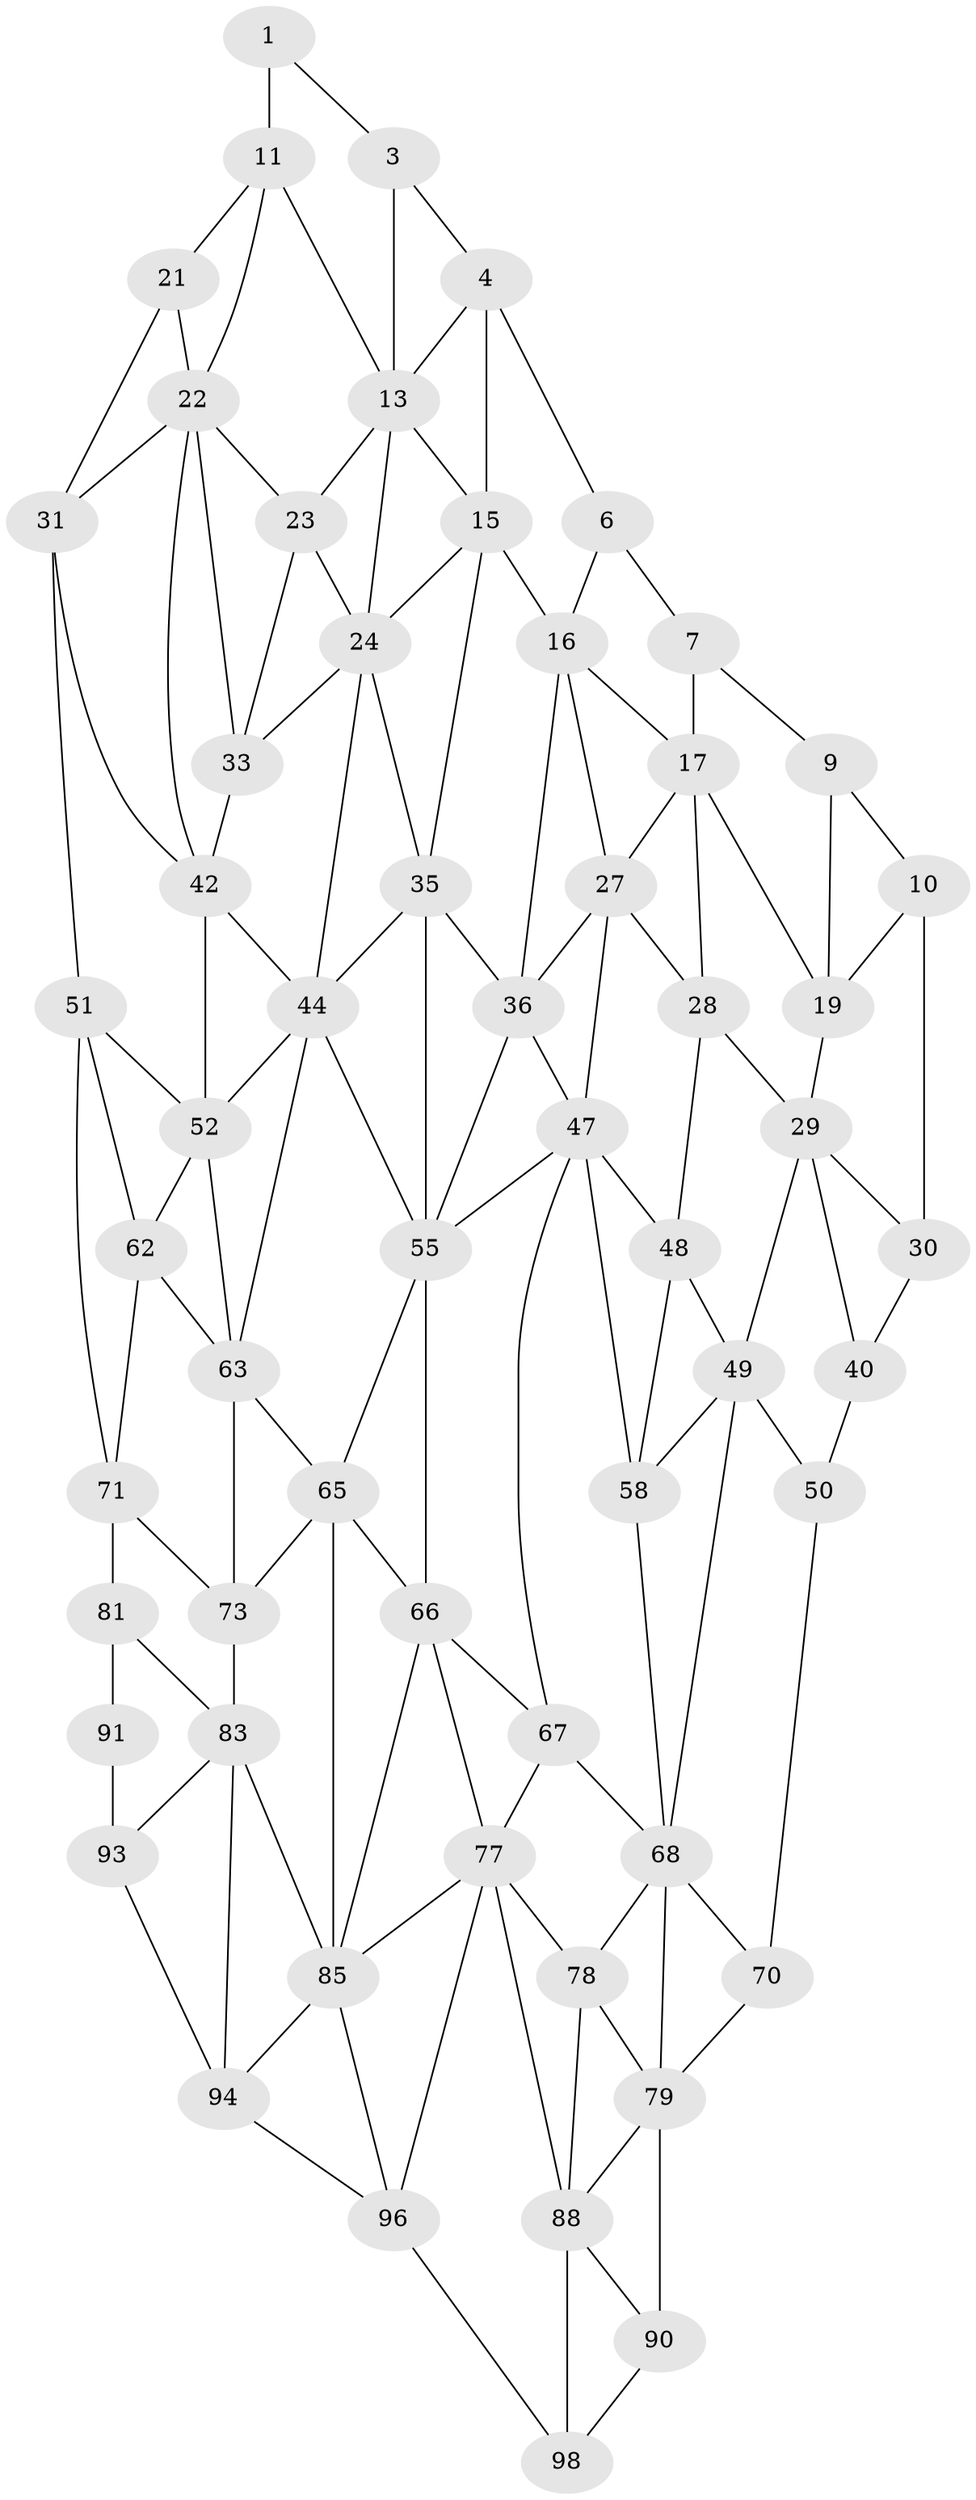 // original degree distribution, {2: 0.04, 3: 0.32, 4: 0.64}
// Generated by graph-tools (version 1.1) at 2025/11/02/21/25 10:11:12]
// undirected, 58 vertices, 124 edges
graph export_dot {
graph [start="1"]
  node [color=gray90,style=filled];
  1 [super="+2"];
  3;
  4 [super="+5"];
  6;
  7 [super="+8"];
  9;
  10 [super="+20"];
  11 [super="+12"];
  13 [super="+14"];
  15 [super="+25"];
  16 [super="+26"];
  17 [super="+18"];
  19;
  21;
  22 [super="+32"];
  23;
  24 [super="+34"];
  27 [super="+37"];
  28 [super="+38"];
  29 [super="+39"];
  30;
  31 [super="+41"];
  33;
  35 [super="+45"];
  36 [super="+46"];
  40;
  42 [super="+43"];
  44 [super="+54"];
  47 [super="+57"];
  48;
  49 [super="+59"];
  50 [super="+60"];
  51 [super="+61"];
  52 [super="+53"];
  55 [super="+56"];
  58;
  62;
  63 [super="+64"];
  65 [super="+75"];
  66 [super="+76"];
  67;
  68 [super="+69"];
  70;
  71 [super="+72"];
  73 [super="+74"];
  77 [super="+87"];
  78;
  79 [super="+80"];
  81 [super="+82"];
  83 [super="+84"];
  85 [super="+86"];
  88 [super="+89"];
  90 [super="+100"];
  91 [super="+92"];
  93;
  94 [super="+95"];
  96 [super="+97"];
  98 [super="+99"];
  1 -- 11 [weight=2];
  1 -- 3;
  3 -- 13;
  3 -- 4;
  4 -- 6;
  4 -- 15;
  4 -- 13;
  6 -- 16;
  6 -- 7;
  7 -- 17 [weight=2];
  7 -- 9;
  9 -- 19;
  9 -- 10;
  10 -- 19;
  10 -- 30;
  11 -- 21;
  11 -- 13;
  11 -- 22;
  13 -- 23;
  13 -- 24;
  13 -- 15;
  15 -- 16 [weight=2];
  15 -- 24;
  15 -- 35;
  16 -- 17;
  16 -- 27;
  16 -- 36;
  17 -- 27;
  17 -- 19;
  17 -- 28;
  19 -- 29;
  21 -- 31;
  21 -- 22;
  22 -- 23;
  22 -- 33;
  22 -- 42;
  22 -- 31;
  23 -- 33;
  23 -- 24;
  24 -- 33;
  24 -- 35;
  24 -- 44;
  27 -- 28 [weight=2];
  27 -- 36;
  27 -- 47;
  28 -- 29 [weight=2];
  28 -- 48;
  29 -- 30;
  29 -- 40;
  29 -- 49;
  30 -- 40;
  31 -- 42;
  31 -- 51;
  33 -- 42;
  35 -- 36 [weight=2];
  35 -- 44;
  35 -- 55;
  36 -- 47;
  36 -- 55;
  40 -- 50;
  42 -- 52 [weight=2];
  42 -- 44;
  44 -- 55;
  44 -- 52;
  44 -- 63;
  47 -- 48;
  47 -- 58;
  47 -- 67;
  47 -- 55;
  48 -- 58;
  48 -- 49;
  49 -- 50 [weight=2];
  49 -- 58;
  49 -- 68;
  50 -- 70;
  51 -- 52;
  51 -- 62;
  51 -- 71;
  52 -- 62;
  52 -- 63;
  55 -- 65;
  55 -- 66;
  58 -- 68;
  62 -- 63;
  62 -- 71;
  63 -- 73 [weight=2];
  63 -- 65;
  65 -- 66 [weight=2];
  65 -- 73;
  65 -- 85;
  66 -- 67;
  66 -- 77;
  66 -- 85;
  67 -- 77;
  67 -- 68;
  68 -- 78;
  68 -- 70;
  68 -- 79;
  70 -- 79;
  71 -- 81 [weight=2];
  71 -- 73;
  73 -- 83 [weight=2];
  77 -- 78;
  77 -- 88;
  77 -- 96;
  77 -- 85;
  78 -- 88;
  78 -- 79;
  79 -- 88;
  79 -- 90;
  81 -- 91 [weight=2];
  81 -- 83;
  83 -- 93;
  83 -- 85;
  83 -- 94;
  85 -- 94;
  85 -- 96;
  88 -- 98 [weight=2];
  88 -- 90;
  90 -- 98;
  91 -- 93;
  93 -- 94;
  94 -- 96;
  96 -- 98;
}
